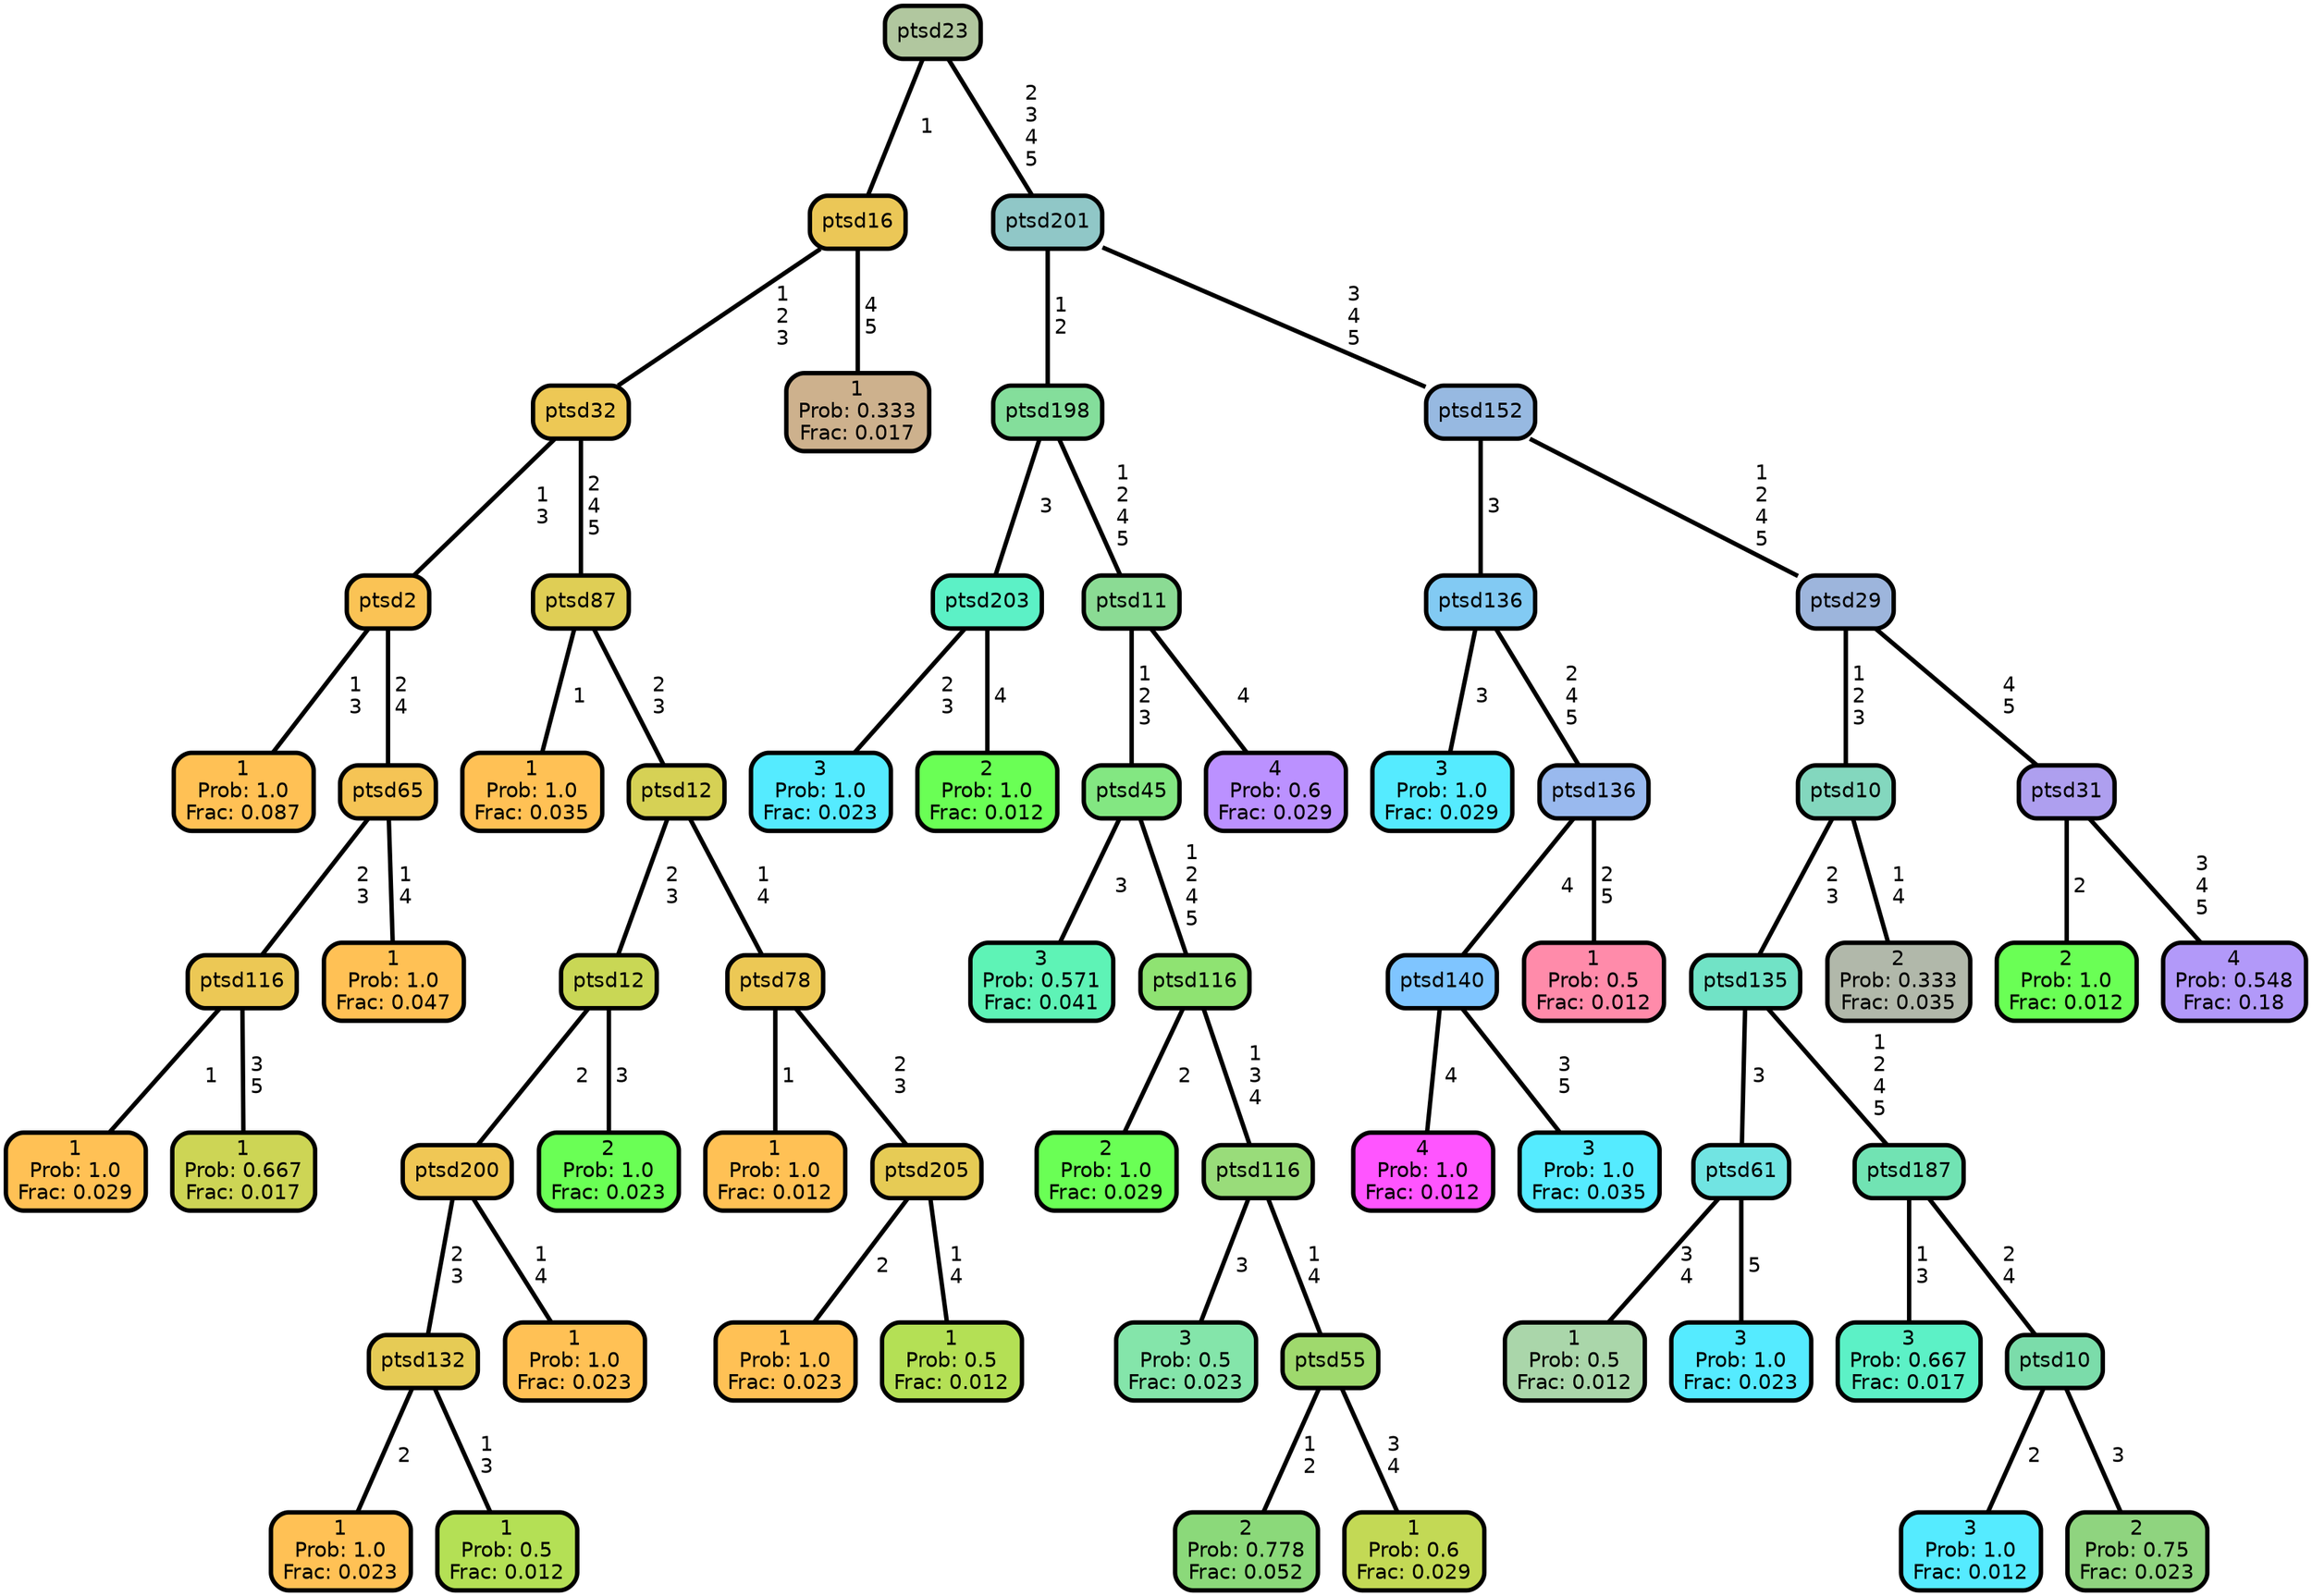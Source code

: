 graph Tree {
node [shape=box, style="filled, rounded",color="black",penwidth="3",fontcolor="black",                 fontname=helvetica] ;
graph [ranksep="0 equally", splines=straight,                 bgcolor=transparent, dpi=200] ;
edge [fontname=helvetica, color=black] ;
0 [label="1
Prob: 1.0
Frac: 0.087", fillcolor="#ffc155"] ;
1 [label="ptsd2", fillcolor="#fac355"] ;
2 [label="1
Prob: 1.0
Frac: 0.029", fillcolor="#ffc155"] ;
3 [label="ptsd116", fillcolor="#ecc855"] ;
4 [label="1
Prob: 0.667
Frac: 0.017", fillcolor="#cdd555"] ;
5 [label="ptsd65", fillcolor="#f5c455"] ;
6 [label="1
Prob: 1.0
Frac: 0.047", fillcolor="#ffc155"] ;
7 [label="ptsd32", fillcolor="#edc855"] ;
8 [label="1
Prob: 1.0
Frac: 0.035", fillcolor="#ffc155"] ;
9 [label="ptsd87", fillcolor="#dfce55"] ;
10 [label="1
Prob: 1.0
Frac: 0.023", fillcolor="#ffc155"] ;
11 [label="ptsd132", fillcolor="#e6cb55"] ;
12 [label="1
Prob: 0.5
Frac: 0.012", fillcolor="#b4e055"] ;
13 [label="ptsd200", fillcolor="#f0c755"] ;
14 [label="1
Prob: 1.0
Frac: 0.023", fillcolor="#ffc155"] ;
15 [label="ptsd12", fillcolor="#c9d755"] ;
16 [label="2
Prob: 1.0
Frac: 0.023", fillcolor="#6aff55"] ;
17 [label="ptsd12", fillcolor="#d6d155"] ;
18 [label="1
Prob: 1.0
Frac: 0.012", fillcolor="#ffc155"] ;
19 [label="ptsd78", fillcolor="#ecc855"] ;
20 [label="1
Prob: 1.0
Frac: 0.023", fillcolor="#ffc155"] ;
21 [label="ptsd205", fillcolor="#e6cb55"] ;
22 [label="1
Prob: 0.5
Frac: 0.012", fillcolor="#b4e055"] ;
23 [label="ptsd16", fillcolor="#ebc757"] ;
24 [label="1
Prob: 0.333
Frac: 0.017", fillcolor="#cdb18d"] ;
25 [label="ptsd23", fillcolor="#b1c79f"] ;
26 [label="3
Prob: 1.0
Frac: 0.023", fillcolor="#55ebff"] ;
27 [label="ptsd203", fillcolor="#5cf1c6"] ;
28 [label="2
Prob: 1.0
Frac: 0.012", fillcolor="#6aff55"] ;
29 [label="ptsd198", fillcolor="#84de9b"] ;
30 [label="3
Prob: 0.571
Frac: 0.041", fillcolor="#5ef3b6"] ;
31 [label="ptsd45", fillcolor="#83e782"] ;
32 [label="2
Prob: 1.0
Frac: 0.029", fillcolor="#6aff55"] ;
33 [label="ptsd116", fillcolor="#8fe372"] ;
34 [label="3
Prob: 0.5
Frac: 0.023", fillcolor="#84e5aa"] ;
35 [label="ptsd116", fillcolor="#99dc7a"] ;
36 [label="2
Prob: 0.778
Frac: 0.052", fillcolor="#8bd97a"] ;
37 [label="ptsd55", fillcolor="#9fd96d"] ;
38 [label="1
Prob: 0.6
Frac: 0.029", fillcolor="#c3d955"] ;
39 [label="ptsd11", fillcolor="#8bdb94"] ;
40 [label="4
Prob: 0.6
Frac: 0.029", fillcolor="#bb91ff"] ;
41 [label="ptsd201", fillcolor="#90c7c7"] ;
42 [label="3
Prob: 1.0
Frac: 0.029", fillcolor="#55ebff"] ;
43 [label="ptsd136", fillcolor="#82caf3"] ;
44 [label="4
Prob: 1.0
Frac: 0.012", fillcolor="#ff55ff"] ;
45 [label="ptsd140", fillcolor="#7fc5ff"] ;
46 [label="3
Prob: 1.0
Frac: 0.035", fillcolor="#55ebff"] ;
47 [label="ptsd136", fillcolor="#99b9ee"] ;
48 [label="1
Prob: 0.5
Frac: 0.012", fillcolor="#ff8baa"] ;
49 [label="ptsd152", fillcolor="#97b9e1"] ;
50 [label="1
Prob: 0.5
Frac: 0.012", fillcolor="#aad6aa"] ;
51 [label="ptsd61", fillcolor="#71e4e2"] ;
52 [label="3
Prob: 1.0
Frac: 0.023", fillcolor="#55ebff"] ;
53 [label="ptsd135", fillcolor="#71e3c6"] ;
54 [label="3
Prob: 0.667
Frac: 0.017", fillcolor="#5cf1c6"] ;
55 [label="ptsd187", fillcolor="#71e3b3"] ;
56 [label="3
Prob: 1.0
Frac: 0.012", fillcolor="#55ebff"] ;
57 [label="ptsd10", fillcolor="#7bdcaa"] ;
58 [label="2
Prob: 0.75
Frac: 0.023", fillcolor="#8fd47f"] ;
59 [label="ptsd10", fillcolor="#83d7be"] ;
60 [label="2
Prob: 0.333
Frac: 0.035", fillcolor="#b1b8aa"] ;
61 [label="ptsd29", fillcolor="#9db5dc"] ;
62 [label="2
Prob: 1.0
Frac: 0.012", fillcolor="#6aff55"] ;
63 [label="ptsd31", fillcolor="#ae9fef"] ;
64 [label="4
Prob: 0.548
Frac: 0.18", fillcolor="#b299f9"] ;
1 -- 0 [label=" 1\n 3",penwidth=3] ;
1 -- 5 [label=" 2\n 4",penwidth=3] ;
3 -- 2 [label=" 1",penwidth=3] ;
3 -- 4 [label=" 3\n 5",penwidth=3] ;
5 -- 3 [label=" 2\n 3",penwidth=3] ;
5 -- 6 [label=" 1\n 4",penwidth=3] ;
7 -- 1 [label=" 1\n 3",penwidth=3] ;
7 -- 9 [label=" 2\n 4\n 5",penwidth=3] ;
9 -- 8 [label=" 1",penwidth=3] ;
9 -- 17 [label=" 2\n 3",penwidth=3] ;
11 -- 10 [label=" 2",penwidth=3] ;
11 -- 12 [label=" 1\n 3",penwidth=3] ;
13 -- 11 [label=" 2\n 3",penwidth=3] ;
13 -- 14 [label=" 1\n 4",penwidth=3] ;
15 -- 13 [label=" 2",penwidth=3] ;
15 -- 16 [label=" 3",penwidth=3] ;
17 -- 15 [label=" 2\n 3",penwidth=3] ;
17 -- 19 [label=" 1\n 4",penwidth=3] ;
19 -- 18 [label=" 1",penwidth=3] ;
19 -- 21 [label=" 2\n 3",penwidth=3] ;
21 -- 20 [label=" 2",penwidth=3] ;
21 -- 22 [label=" 1\n 4",penwidth=3] ;
23 -- 7 [label=" 1\n 2\n 3",penwidth=3] ;
23 -- 24 [label=" 4\n 5",penwidth=3] ;
25 -- 23 [label=" 1",penwidth=3] ;
25 -- 41 [label=" 2\n 3\n 4\n 5",penwidth=3] ;
27 -- 26 [label=" 2\n 3",penwidth=3] ;
27 -- 28 [label=" 4",penwidth=3] ;
29 -- 27 [label=" 3",penwidth=3] ;
29 -- 39 [label=" 1\n 2\n 4\n 5",penwidth=3] ;
31 -- 30 [label=" 3",penwidth=3] ;
31 -- 33 [label=" 1\n 2\n 4\n 5",penwidth=3] ;
33 -- 32 [label=" 2",penwidth=3] ;
33 -- 35 [label=" 1\n 3\n 4",penwidth=3] ;
35 -- 34 [label=" 3",penwidth=3] ;
35 -- 37 [label=" 1\n 4",penwidth=3] ;
37 -- 36 [label=" 1\n 2",penwidth=3] ;
37 -- 38 [label=" 3\n 4",penwidth=3] ;
39 -- 31 [label=" 1\n 2\n 3",penwidth=3] ;
39 -- 40 [label=" 4",penwidth=3] ;
41 -- 29 [label=" 1\n 2",penwidth=3] ;
41 -- 49 [label=" 3\n 4\n 5",penwidth=3] ;
43 -- 42 [label=" 3",penwidth=3] ;
43 -- 47 [label=" 2\n 4\n 5",penwidth=3] ;
45 -- 44 [label=" 4",penwidth=3] ;
45 -- 46 [label=" 3\n 5",penwidth=3] ;
47 -- 45 [label=" 4",penwidth=3] ;
47 -- 48 [label=" 2\n 5",penwidth=3] ;
49 -- 43 [label=" 3",penwidth=3] ;
49 -- 61 [label=" 1\n 2\n 4\n 5",penwidth=3] ;
51 -- 50 [label=" 3\n 4",penwidth=3] ;
51 -- 52 [label=" 5",penwidth=3] ;
53 -- 51 [label=" 3",penwidth=3] ;
53 -- 55 [label=" 1\n 2\n 4\n 5",penwidth=3] ;
55 -- 54 [label=" 1\n 3",penwidth=3] ;
55 -- 57 [label=" 2\n 4",penwidth=3] ;
57 -- 56 [label=" 2",penwidth=3] ;
57 -- 58 [label=" 3",penwidth=3] ;
59 -- 53 [label=" 2\n 3",penwidth=3] ;
59 -- 60 [label=" 1\n 4",penwidth=3] ;
61 -- 59 [label=" 1\n 2\n 3",penwidth=3] ;
61 -- 63 [label=" 4\n 5",penwidth=3] ;
63 -- 62 [label=" 2",penwidth=3] ;
63 -- 64 [label=" 3\n 4\n 5",penwidth=3] ;
{rank = same;}}